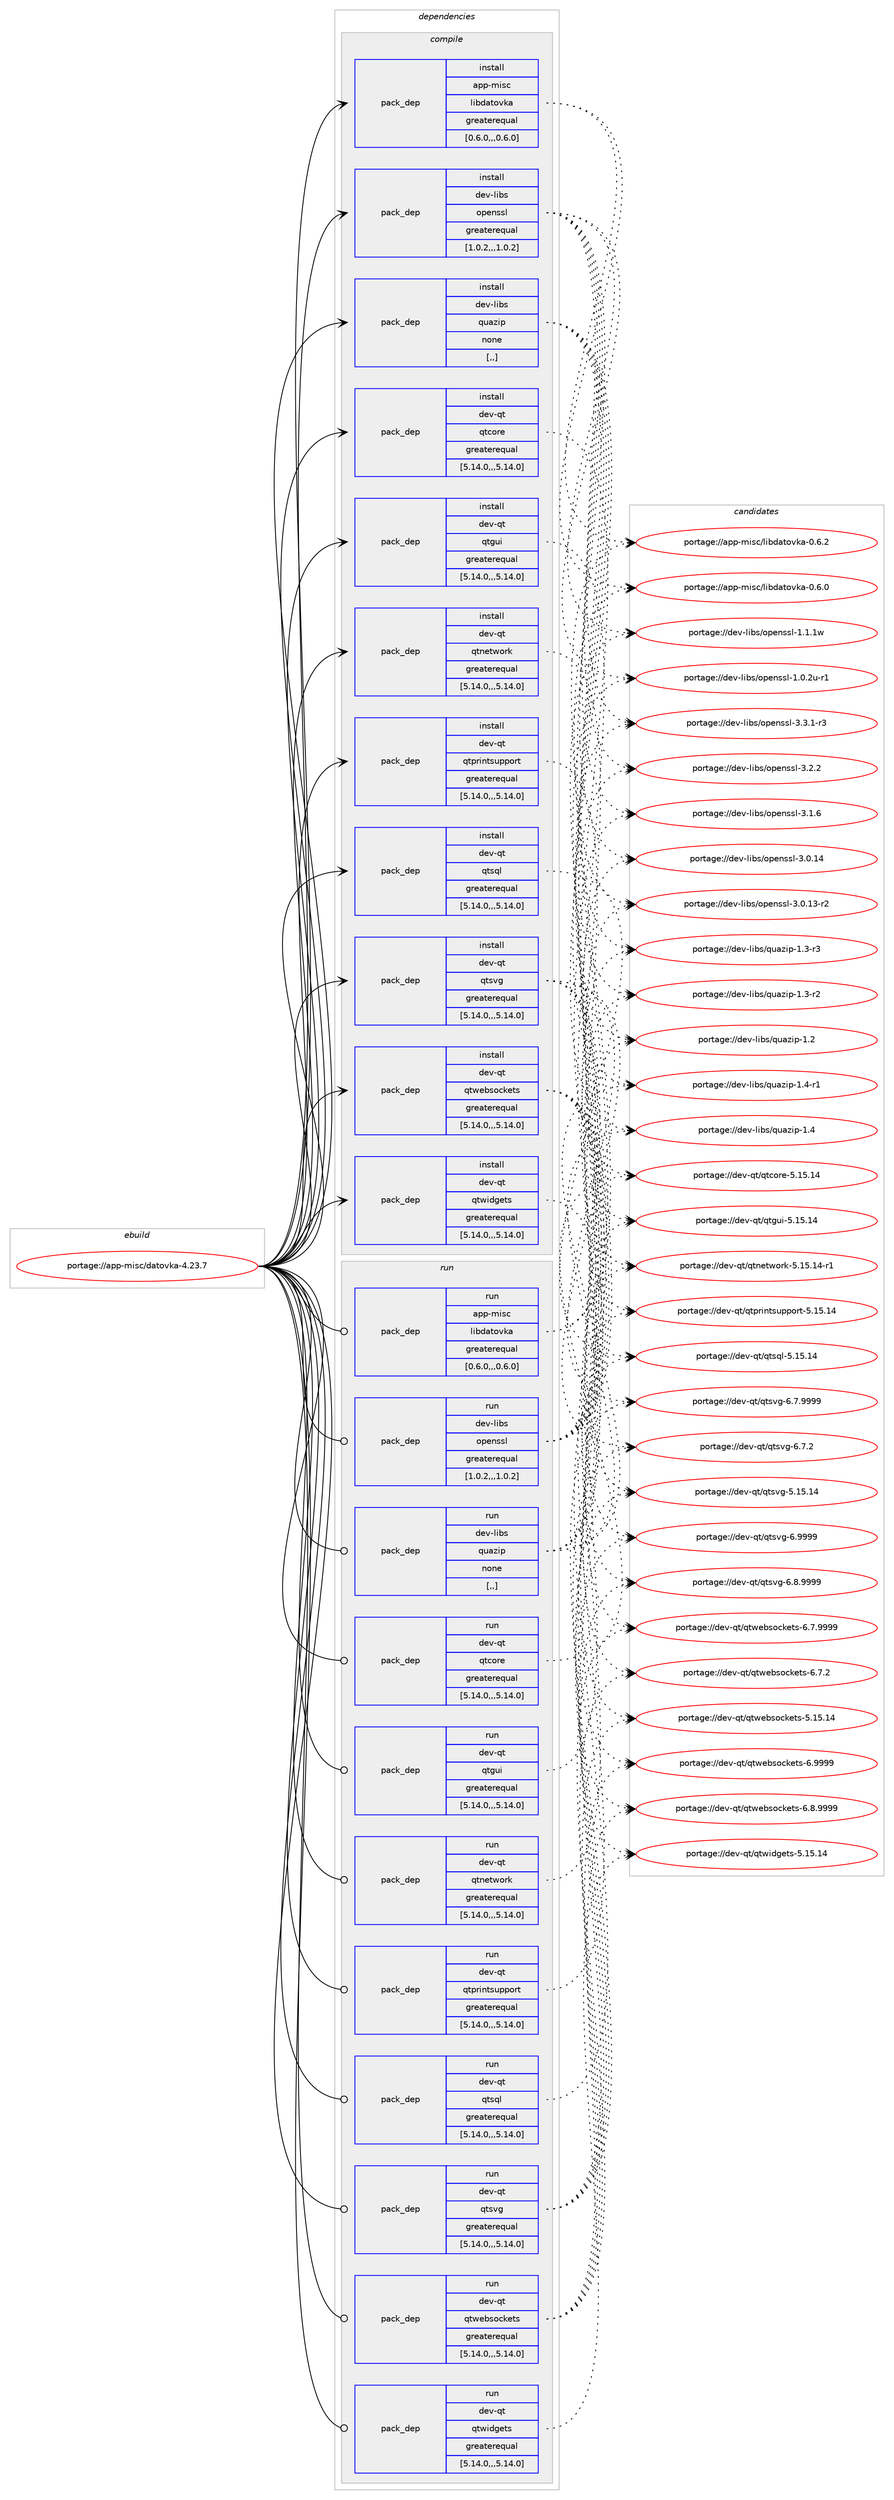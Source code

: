 digraph prolog {

# *************
# Graph options
# *************

newrank=true;
concentrate=true;
compound=true;
graph [rankdir=LR,fontname=Helvetica,fontsize=10,ranksep=1.5];#, ranksep=2.5, nodesep=0.2];
edge  [arrowhead=vee];
node  [fontname=Helvetica,fontsize=10];

# **********
# The ebuild
# **********

subgraph cluster_leftcol {
color=gray;
label=<<i>ebuild</i>>;
id [label="portage://app-misc/datovka-4.23.7", color=red, width=4, href="../app-misc/datovka-4.23.7.svg"];
}

# ****************
# The dependencies
# ****************

subgraph cluster_midcol {
color=gray;
label=<<i>dependencies</i>>;
subgraph cluster_compile {
fillcolor="#eeeeee";
style=filled;
label=<<i>compile</i>>;
subgraph pack388475 {
dependency533976 [label=<<TABLE BORDER="0" CELLBORDER="1" CELLSPACING="0" CELLPADDING="4" WIDTH="220"><TR><TD ROWSPAN="6" CELLPADDING="30">pack_dep</TD></TR><TR><TD WIDTH="110">install</TD></TR><TR><TD>app-misc</TD></TR><TR><TD>libdatovka</TD></TR><TR><TD>greaterequal</TD></TR><TR><TD>[0.6.0,,,0.6.0]</TD></TR></TABLE>>, shape=none, color=blue];
}
id:e -> dependency533976:w [weight=20,style="solid",arrowhead="vee"];
subgraph pack388476 {
dependency533977 [label=<<TABLE BORDER="0" CELLBORDER="1" CELLSPACING="0" CELLPADDING="4" WIDTH="220"><TR><TD ROWSPAN="6" CELLPADDING="30">pack_dep</TD></TR><TR><TD WIDTH="110">install</TD></TR><TR><TD>dev-libs</TD></TR><TR><TD>openssl</TD></TR><TR><TD>greaterequal</TD></TR><TR><TD>[1.0.2,,,1.0.2]</TD></TR></TABLE>>, shape=none, color=blue];
}
id:e -> dependency533977:w [weight=20,style="solid",arrowhead="vee"];
subgraph pack388477 {
dependency533978 [label=<<TABLE BORDER="0" CELLBORDER="1" CELLSPACING="0" CELLPADDING="4" WIDTH="220"><TR><TD ROWSPAN="6" CELLPADDING="30">pack_dep</TD></TR><TR><TD WIDTH="110">install</TD></TR><TR><TD>dev-libs</TD></TR><TR><TD>quazip</TD></TR><TR><TD>none</TD></TR><TR><TD>[,,]</TD></TR></TABLE>>, shape=none, color=blue];
}
id:e -> dependency533978:w [weight=20,style="solid",arrowhead="vee"];
subgraph pack388478 {
dependency533979 [label=<<TABLE BORDER="0" CELLBORDER="1" CELLSPACING="0" CELLPADDING="4" WIDTH="220"><TR><TD ROWSPAN="6" CELLPADDING="30">pack_dep</TD></TR><TR><TD WIDTH="110">install</TD></TR><TR><TD>dev-qt</TD></TR><TR><TD>qtcore</TD></TR><TR><TD>greaterequal</TD></TR><TR><TD>[5.14.0,,,5.14.0]</TD></TR></TABLE>>, shape=none, color=blue];
}
id:e -> dependency533979:w [weight=20,style="solid",arrowhead="vee"];
subgraph pack388479 {
dependency533980 [label=<<TABLE BORDER="0" CELLBORDER="1" CELLSPACING="0" CELLPADDING="4" WIDTH="220"><TR><TD ROWSPAN="6" CELLPADDING="30">pack_dep</TD></TR><TR><TD WIDTH="110">install</TD></TR><TR><TD>dev-qt</TD></TR><TR><TD>qtgui</TD></TR><TR><TD>greaterequal</TD></TR><TR><TD>[5.14.0,,,5.14.0]</TD></TR></TABLE>>, shape=none, color=blue];
}
id:e -> dependency533980:w [weight=20,style="solid",arrowhead="vee"];
subgraph pack388480 {
dependency533981 [label=<<TABLE BORDER="0" CELLBORDER="1" CELLSPACING="0" CELLPADDING="4" WIDTH="220"><TR><TD ROWSPAN="6" CELLPADDING="30">pack_dep</TD></TR><TR><TD WIDTH="110">install</TD></TR><TR><TD>dev-qt</TD></TR><TR><TD>qtnetwork</TD></TR><TR><TD>greaterequal</TD></TR><TR><TD>[5.14.0,,,5.14.0]</TD></TR></TABLE>>, shape=none, color=blue];
}
id:e -> dependency533981:w [weight=20,style="solid",arrowhead="vee"];
subgraph pack388481 {
dependency533982 [label=<<TABLE BORDER="0" CELLBORDER="1" CELLSPACING="0" CELLPADDING="4" WIDTH="220"><TR><TD ROWSPAN="6" CELLPADDING="30">pack_dep</TD></TR><TR><TD WIDTH="110">install</TD></TR><TR><TD>dev-qt</TD></TR><TR><TD>qtprintsupport</TD></TR><TR><TD>greaterequal</TD></TR><TR><TD>[5.14.0,,,5.14.0]</TD></TR></TABLE>>, shape=none, color=blue];
}
id:e -> dependency533982:w [weight=20,style="solid",arrowhead="vee"];
subgraph pack388482 {
dependency533983 [label=<<TABLE BORDER="0" CELLBORDER="1" CELLSPACING="0" CELLPADDING="4" WIDTH="220"><TR><TD ROWSPAN="6" CELLPADDING="30">pack_dep</TD></TR><TR><TD WIDTH="110">install</TD></TR><TR><TD>dev-qt</TD></TR><TR><TD>qtsql</TD></TR><TR><TD>greaterequal</TD></TR><TR><TD>[5.14.0,,,5.14.0]</TD></TR></TABLE>>, shape=none, color=blue];
}
id:e -> dependency533983:w [weight=20,style="solid",arrowhead="vee"];
subgraph pack388483 {
dependency533984 [label=<<TABLE BORDER="0" CELLBORDER="1" CELLSPACING="0" CELLPADDING="4" WIDTH="220"><TR><TD ROWSPAN="6" CELLPADDING="30">pack_dep</TD></TR><TR><TD WIDTH="110">install</TD></TR><TR><TD>dev-qt</TD></TR><TR><TD>qtsvg</TD></TR><TR><TD>greaterequal</TD></TR><TR><TD>[5.14.0,,,5.14.0]</TD></TR></TABLE>>, shape=none, color=blue];
}
id:e -> dependency533984:w [weight=20,style="solid",arrowhead="vee"];
subgraph pack388484 {
dependency533985 [label=<<TABLE BORDER="0" CELLBORDER="1" CELLSPACING="0" CELLPADDING="4" WIDTH="220"><TR><TD ROWSPAN="6" CELLPADDING="30">pack_dep</TD></TR><TR><TD WIDTH="110">install</TD></TR><TR><TD>dev-qt</TD></TR><TR><TD>qtwebsockets</TD></TR><TR><TD>greaterequal</TD></TR><TR><TD>[5.14.0,,,5.14.0]</TD></TR></TABLE>>, shape=none, color=blue];
}
id:e -> dependency533985:w [weight=20,style="solid",arrowhead="vee"];
subgraph pack388485 {
dependency533986 [label=<<TABLE BORDER="0" CELLBORDER="1" CELLSPACING="0" CELLPADDING="4" WIDTH="220"><TR><TD ROWSPAN="6" CELLPADDING="30">pack_dep</TD></TR><TR><TD WIDTH="110">install</TD></TR><TR><TD>dev-qt</TD></TR><TR><TD>qtwidgets</TD></TR><TR><TD>greaterequal</TD></TR><TR><TD>[5.14.0,,,5.14.0]</TD></TR></TABLE>>, shape=none, color=blue];
}
id:e -> dependency533986:w [weight=20,style="solid",arrowhead="vee"];
}
subgraph cluster_compileandrun {
fillcolor="#eeeeee";
style=filled;
label=<<i>compile and run</i>>;
}
subgraph cluster_run {
fillcolor="#eeeeee";
style=filled;
label=<<i>run</i>>;
subgraph pack388486 {
dependency533987 [label=<<TABLE BORDER="0" CELLBORDER="1" CELLSPACING="0" CELLPADDING="4" WIDTH="220"><TR><TD ROWSPAN="6" CELLPADDING="30">pack_dep</TD></TR><TR><TD WIDTH="110">run</TD></TR><TR><TD>app-misc</TD></TR><TR><TD>libdatovka</TD></TR><TR><TD>greaterequal</TD></TR><TR><TD>[0.6.0,,,0.6.0]</TD></TR></TABLE>>, shape=none, color=blue];
}
id:e -> dependency533987:w [weight=20,style="solid",arrowhead="odot"];
subgraph pack388487 {
dependency533988 [label=<<TABLE BORDER="0" CELLBORDER="1" CELLSPACING="0" CELLPADDING="4" WIDTH="220"><TR><TD ROWSPAN="6" CELLPADDING="30">pack_dep</TD></TR><TR><TD WIDTH="110">run</TD></TR><TR><TD>dev-libs</TD></TR><TR><TD>openssl</TD></TR><TR><TD>greaterequal</TD></TR><TR><TD>[1.0.2,,,1.0.2]</TD></TR></TABLE>>, shape=none, color=blue];
}
id:e -> dependency533988:w [weight=20,style="solid",arrowhead="odot"];
subgraph pack388488 {
dependency533989 [label=<<TABLE BORDER="0" CELLBORDER="1" CELLSPACING="0" CELLPADDING="4" WIDTH="220"><TR><TD ROWSPAN="6" CELLPADDING="30">pack_dep</TD></TR><TR><TD WIDTH="110">run</TD></TR><TR><TD>dev-libs</TD></TR><TR><TD>quazip</TD></TR><TR><TD>none</TD></TR><TR><TD>[,,]</TD></TR></TABLE>>, shape=none, color=blue];
}
id:e -> dependency533989:w [weight=20,style="solid",arrowhead="odot"];
subgraph pack388489 {
dependency533990 [label=<<TABLE BORDER="0" CELLBORDER="1" CELLSPACING="0" CELLPADDING="4" WIDTH="220"><TR><TD ROWSPAN="6" CELLPADDING="30">pack_dep</TD></TR><TR><TD WIDTH="110">run</TD></TR><TR><TD>dev-qt</TD></TR><TR><TD>qtcore</TD></TR><TR><TD>greaterequal</TD></TR><TR><TD>[5.14.0,,,5.14.0]</TD></TR></TABLE>>, shape=none, color=blue];
}
id:e -> dependency533990:w [weight=20,style="solid",arrowhead="odot"];
subgraph pack388490 {
dependency533991 [label=<<TABLE BORDER="0" CELLBORDER="1" CELLSPACING="0" CELLPADDING="4" WIDTH="220"><TR><TD ROWSPAN="6" CELLPADDING="30">pack_dep</TD></TR><TR><TD WIDTH="110">run</TD></TR><TR><TD>dev-qt</TD></TR><TR><TD>qtgui</TD></TR><TR><TD>greaterequal</TD></TR><TR><TD>[5.14.0,,,5.14.0]</TD></TR></TABLE>>, shape=none, color=blue];
}
id:e -> dependency533991:w [weight=20,style="solid",arrowhead="odot"];
subgraph pack388491 {
dependency533992 [label=<<TABLE BORDER="0" CELLBORDER="1" CELLSPACING="0" CELLPADDING="4" WIDTH="220"><TR><TD ROWSPAN="6" CELLPADDING="30">pack_dep</TD></TR><TR><TD WIDTH="110">run</TD></TR><TR><TD>dev-qt</TD></TR><TR><TD>qtnetwork</TD></TR><TR><TD>greaterequal</TD></TR><TR><TD>[5.14.0,,,5.14.0]</TD></TR></TABLE>>, shape=none, color=blue];
}
id:e -> dependency533992:w [weight=20,style="solid",arrowhead="odot"];
subgraph pack388492 {
dependency533993 [label=<<TABLE BORDER="0" CELLBORDER="1" CELLSPACING="0" CELLPADDING="4" WIDTH="220"><TR><TD ROWSPAN="6" CELLPADDING="30">pack_dep</TD></TR><TR><TD WIDTH="110">run</TD></TR><TR><TD>dev-qt</TD></TR><TR><TD>qtprintsupport</TD></TR><TR><TD>greaterequal</TD></TR><TR><TD>[5.14.0,,,5.14.0]</TD></TR></TABLE>>, shape=none, color=blue];
}
id:e -> dependency533993:w [weight=20,style="solid",arrowhead="odot"];
subgraph pack388493 {
dependency533994 [label=<<TABLE BORDER="0" CELLBORDER="1" CELLSPACING="0" CELLPADDING="4" WIDTH="220"><TR><TD ROWSPAN="6" CELLPADDING="30">pack_dep</TD></TR><TR><TD WIDTH="110">run</TD></TR><TR><TD>dev-qt</TD></TR><TR><TD>qtsql</TD></TR><TR><TD>greaterequal</TD></TR><TR><TD>[5.14.0,,,5.14.0]</TD></TR></TABLE>>, shape=none, color=blue];
}
id:e -> dependency533994:w [weight=20,style="solid",arrowhead="odot"];
subgraph pack388494 {
dependency533995 [label=<<TABLE BORDER="0" CELLBORDER="1" CELLSPACING="0" CELLPADDING="4" WIDTH="220"><TR><TD ROWSPAN="6" CELLPADDING="30">pack_dep</TD></TR><TR><TD WIDTH="110">run</TD></TR><TR><TD>dev-qt</TD></TR><TR><TD>qtsvg</TD></TR><TR><TD>greaterequal</TD></TR><TR><TD>[5.14.0,,,5.14.0]</TD></TR></TABLE>>, shape=none, color=blue];
}
id:e -> dependency533995:w [weight=20,style="solid",arrowhead="odot"];
subgraph pack388495 {
dependency533996 [label=<<TABLE BORDER="0" CELLBORDER="1" CELLSPACING="0" CELLPADDING="4" WIDTH="220"><TR><TD ROWSPAN="6" CELLPADDING="30">pack_dep</TD></TR><TR><TD WIDTH="110">run</TD></TR><TR><TD>dev-qt</TD></TR><TR><TD>qtwebsockets</TD></TR><TR><TD>greaterequal</TD></TR><TR><TD>[5.14.0,,,5.14.0]</TD></TR></TABLE>>, shape=none, color=blue];
}
id:e -> dependency533996:w [weight=20,style="solid",arrowhead="odot"];
subgraph pack388496 {
dependency533997 [label=<<TABLE BORDER="0" CELLBORDER="1" CELLSPACING="0" CELLPADDING="4" WIDTH="220"><TR><TD ROWSPAN="6" CELLPADDING="30">pack_dep</TD></TR><TR><TD WIDTH="110">run</TD></TR><TR><TD>dev-qt</TD></TR><TR><TD>qtwidgets</TD></TR><TR><TD>greaterequal</TD></TR><TR><TD>[5.14.0,,,5.14.0]</TD></TR></TABLE>>, shape=none, color=blue];
}
id:e -> dependency533997:w [weight=20,style="solid",arrowhead="odot"];
}
}

# **************
# The candidates
# **************

subgraph cluster_choices {
rank=same;
color=gray;
label=<<i>candidates</i>>;

subgraph choice388475 {
color=black;
nodesep=1;
choice97112112451091051159947108105981009711611111810797454846544650 [label="portage://app-misc/libdatovka-0.6.2", color=red, width=4,href="../app-misc/libdatovka-0.6.2.svg"];
choice97112112451091051159947108105981009711611111810797454846544648 [label="portage://app-misc/libdatovka-0.6.0", color=red, width=4,href="../app-misc/libdatovka-0.6.0.svg"];
dependency533976:e -> choice97112112451091051159947108105981009711611111810797454846544650:w [style=dotted,weight="100"];
dependency533976:e -> choice97112112451091051159947108105981009711611111810797454846544648:w [style=dotted,weight="100"];
}
subgraph choice388476 {
color=black;
nodesep=1;
choice1001011184510810598115471111121011101151151084551465146494511451 [label="portage://dev-libs/openssl-3.3.1-r3", color=red, width=4,href="../dev-libs/openssl-3.3.1-r3.svg"];
choice100101118451081059811547111112101110115115108455146504650 [label="portage://dev-libs/openssl-3.2.2", color=red, width=4,href="../dev-libs/openssl-3.2.2.svg"];
choice100101118451081059811547111112101110115115108455146494654 [label="portage://dev-libs/openssl-3.1.6", color=red, width=4,href="../dev-libs/openssl-3.1.6.svg"];
choice10010111845108105981154711111210111011511510845514648464952 [label="portage://dev-libs/openssl-3.0.14", color=red, width=4,href="../dev-libs/openssl-3.0.14.svg"];
choice100101118451081059811547111112101110115115108455146484649514511450 [label="portage://dev-libs/openssl-3.0.13-r2", color=red, width=4,href="../dev-libs/openssl-3.0.13-r2.svg"];
choice100101118451081059811547111112101110115115108454946494649119 [label="portage://dev-libs/openssl-1.1.1w", color=red, width=4,href="../dev-libs/openssl-1.1.1w.svg"];
choice1001011184510810598115471111121011101151151084549464846501174511449 [label="portage://dev-libs/openssl-1.0.2u-r1", color=red, width=4,href="../dev-libs/openssl-1.0.2u-r1.svg"];
dependency533977:e -> choice1001011184510810598115471111121011101151151084551465146494511451:w [style=dotted,weight="100"];
dependency533977:e -> choice100101118451081059811547111112101110115115108455146504650:w [style=dotted,weight="100"];
dependency533977:e -> choice100101118451081059811547111112101110115115108455146494654:w [style=dotted,weight="100"];
dependency533977:e -> choice10010111845108105981154711111210111011511510845514648464952:w [style=dotted,weight="100"];
dependency533977:e -> choice100101118451081059811547111112101110115115108455146484649514511450:w [style=dotted,weight="100"];
dependency533977:e -> choice100101118451081059811547111112101110115115108454946494649119:w [style=dotted,weight="100"];
dependency533977:e -> choice1001011184510810598115471111121011101151151084549464846501174511449:w [style=dotted,weight="100"];
}
subgraph choice388477 {
color=black;
nodesep=1;
choice10010111845108105981154711311797122105112454946524511449 [label="portage://dev-libs/quazip-1.4-r1", color=red, width=4,href="../dev-libs/quazip-1.4-r1.svg"];
choice1001011184510810598115471131179712210511245494652 [label="portage://dev-libs/quazip-1.4", color=red, width=4,href="../dev-libs/quazip-1.4.svg"];
choice10010111845108105981154711311797122105112454946514511451 [label="portage://dev-libs/quazip-1.3-r3", color=red, width=4,href="../dev-libs/quazip-1.3-r3.svg"];
choice10010111845108105981154711311797122105112454946514511450 [label="portage://dev-libs/quazip-1.3-r2", color=red, width=4,href="../dev-libs/quazip-1.3-r2.svg"];
choice1001011184510810598115471131179712210511245494650 [label="portage://dev-libs/quazip-1.2", color=red, width=4,href="../dev-libs/quazip-1.2.svg"];
dependency533978:e -> choice10010111845108105981154711311797122105112454946524511449:w [style=dotted,weight="100"];
dependency533978:e -> choice1001011184510810598115471131179712210511245494652:w [style=dotted,weight="100"];
dependency533978:e -> choice10010111845108105981154711311797122105112454946514511451:w [style=dotted,weight="100"];
dependency533978:e -> choice10010111845108105981154711311797122105112454946514511450:w [style=dotted,weight="100"];
dependency533978:e -> choice1001011184510810598115471131179712210511245494650:w [style=dotted,weight="100"];
}
subgraph choice388478 {
color=black;
nodesep=1;
choice1001011184511311647113116991111141014553464953464952 [label="portage://dev-qt/qtcore-5.15.14", color=red, width=4,href="../dev-qt/qtcore-5.15.14.svg"];
dependency533979:e -> choice1001011184511311647113116991111141014553464953464952:w [style=dotted,weight="100"];
}
subgraph choice388479 {
color=black;
nodesep=1;
choice10010111845113116471131161031171054553464953464952 [label="portage://dev-qt/qtgui-5.15.14", color=red, width=4,href="../dev-qt/qtgui-5.15.14.svg"];
dependency533980:e -> choice10010111845113116471131161031171054553464953464952:w [style=dotted,weight="100"];
}
subgraph choice388480 {
color=black;
nodesep=1;
choice100101118451131164711311611010111611911111410745534649534649524511449 [label="portage://dev-qt/qtnetwork-5.15.14-r1", color=red, width=4,href="../dev-qt/qtnetwork-5.15.14-r1.svg"];
dependency533981:e -> choice100101118451131164711311611010111611911111410745534649534649524511449:w [style=dotted,weight="100"];
}
subgraph choice388481 {
color=black;
nodesep=1;
choice10010111845113116471131161121141051101161151171121121111141164553464953464952 [label="portage://dev-qt/qtprintsupport-5.15.14", color=red, width=4,href="../dev-qt/qtprintsupport-5.15.14.svg"];
dependency533982:e -> choice10010111845113116471131161121141051101161151171121121111141164553464953464952:w [style=dotted,weight="100"];
}
subgraph choice388482 {
color=black;
nodesep=1;
choice10010111845113116471131161151131084553464953464952 [label="portage://dev-qt/qtsql-5.15.14", color=red, width=4,href="../dev-qt/qtsql-5.15.14.svg"];
dependency533983:e -> choice10010111845113116471131161151131084553464953464952:w [style=dotted,weight="100"];
}
subgraph choice388483 {
color=black;
nodesep=1;
choice100101118451131164711311611511810345544657575757 [label="portage://dev-qt/qtsvg-6.9999", color=red, width=4,href="../dev-qt/qtsvg-6.9999.svg"];
choice1001011184511311647113116115118103455446564657575757 [label="portage://dev-qt/qtsvg-6.8.9999", color=red, width=4,href="../dev-qt/qtsvg-6.8.9999.svg"];
choice1001011184511311647113116115118103455446554657575757 [label="portage://dev-qt/qtsvg-6.7.9999", color=red, width=4,href="../dev-qt/qtsvg-6.7.9999.svg"];
choice1001011184511311647113116115118103455446554650 [label="portage://dev-qt/qtsvg-6.7.2", color=red, width=4,href="../dev-qt/qtsvg-6.7.2.svg"];
choice10010111845113116471131161151181034553464953464952 [label="portage://dev-qt/qtsvg-5.15.14", color=red, width=4,href="../dev-qt/qtsvg-5.15.14.svg"];
dependency533984:e -> choice100101118451131164711311611511810345544657575757:w [style=dotted,weight="100"];
dependency533984:e -> choice1001011184511311647113116115118103455446564657575757:w [style=dotted,weight="100"];
dependency533984:e -> choice1001011184511311647113116115118103455446554657575757:w [style=dotted,weight="100"];
dependency533984:e -> choice1001011184511311647113116115118103455446554650:w [style=dotted,weight="100"];
dependency533984:e -> choice10010111845113116471131161151181034553464953464952:w [style=dotted,weight="100"];
}
subgraph choice388484 {
color=black;
nodesep=1;
choice1001011184511311647113116119101981151119910710111611545544657575757 [label="portage://dev-qt/qtwebsockets-6.9999", color=red, width=4,href="../dev-qt/qtwebsockets-6.9999.svg"];
choice10010111845113116471131161191019811511199107101116115455446564657575757 [label="portage://dev-qt/qtwebsockets-6.8.9999", color=red, width=4,href="../dev-qt/qtwebsockets-6.8.9999.svg"];
choice10010111845113116471131161191019811511199107101116115455446554657575757 [label="portage://dev-qt/qtwebsockets-6.7.9999", color=red, width=4,href="../dev-qt/qtwebsockets-6.7.9999.svg"];
choice10010111845113116471131161191019811511199107101116115455446554650 [label="portage://dev-qt/qtwebsockets-6.7.2", color=red, width=4,href="../dev-qt/qtwebsockets-6.7.2.svg"];
choice100101118451131164711311611910198115111991071011161154553464953464952 [label="portage://dev-qt/qtwebsockets-5.15.14", color=red, width=4,href="../dev-qt/qtwebsockets-5.15.14.svg"];
dependency533985:e -> choice1001011184511311647113116119101981151119910710111611545544657575757:w [style=dotted,weight="100"];
dependency533985:e -> choice10010111845113116471131161191019811511199107101116115455446564657575757:w [style=dotted,weight="100"];
dependency533985:e -> choice10010111845113116471131161191019811511199107101116115455446554657575757:w [style=dotted,weight="100"];
dependency533985:e -> choice10010111845113116471131161191019811511199107101116115455446554650:w [style=dotted,weight="100"];
dependency533985:e -> choice100101118451131164711311611910198115111991071011161154553464953464952:w [style=dotted,weight="100"];
}
subgraph choice388485 {
color=black;
nodesep=1;
choice10010111845113116471131161191051001031011161154553464953464952 [label="portage://dev-qt/qtwidgets-5.15.14", color=red, width=4,href="../dev-qt/qtwidgets-5.15.14.svg"];
dependency533986:e -> choice10010111845113116471131161191051001031011161154553464953464952:w [style=dotted,weight="100"];
}
subgraph choice388486 {
color=black;
nodesep=1;
choice97112112451091051159947108105981009711611111810797454846544650 [label="portage://app-misc/libdatovka-0.6.2", color=red, width=4,href="../app-misc/libdatovka-0.6.2.svg"];
choice97112112451091051159947108105981009711611111810797454846544648 [label="portage://app-misc/libdatovka-0.6.0", color=red, width=4,href="../app-misc/libdatovka-0.6.0.svg"];
dependency533987:e -> choice97112112451091051159947108105981009711611111810797454846544650:w [style=dotted,weight="100"];
dependency533987:e -> choice97112112451091051159947108105981009711611111810797454846544648:w [style=dotted,weight="100"];
}
subgraph choice388487 {
color=black;
nodesep=1;
choice1001011184510810598115471111121011101151151084551465146494511451 [label="portage://dev-libs/openssl-3.3.1-r3", color=red, width=4,href="../dev-libs/openssl-3.3.1-r3.svg"];
choice100101118451081059811547111112101110115115108455146504650 [label="portage://dev-libs/openssl-3.2.2", color=red, width=4,href="../dev-libs/openssl-3.2.2.svg"];
choice100101118451081059811547111112101110115115108455146494654 [label="portage://dev-libs/openssl-3.1.6", color=red, width=4,href="../dev-libs/openssl-3.1.6.svg"];
choice10010111845108105981154711111210111011511510845514648464952 [label="portage://dev-libs/openssl-3.0.14", color=red, width=4,href="../dev-libs/openssl-3.0.14.svg"];
choice100101118451081059811547111112101110115115108455146484649514511450 [label="portage://dev-libs/openssl-3.0.13-r2", color=red, width=4,href="../dev-libs/openssl-3.0.13-r2.svg"];
choice100101118451081059811547111112101110115115108454946494649119 [label="portage://dev-libs/openssl-1.1.1w", color=red, width=4,href="../dev-libs/openssl-1.1.1w.svg"];
choice1001011184510810598115471111121011101151151084549464846501174511449 [label="portage://dev-libs/openssl-1.0.2u-r1", color=red, width=4,href="../dev-libs/openssl-1.0.2u-r1.svg"];
dependency533988:e -> choice1001011184510810598115471111121011101151151084551465146494511451:w [style=dotted,weight="100"];
dependency533988:e -> choice100101118451081059811547111112101110115115108455146504650:w [style=dotted,weight="100"];
dependency533988:e -> choice100101118451081059811547111112101110115115108455146494654:w [style=dotted,weight="100"];
dependency533988:e -> choice10010111845108105981154711111210111011511510845514648464952:w [style=dotted,weight="100"];
dependency533988:e -> choice100101118451081059811547111112101110115115108455146484649514511450:w [style=dotted,weight="100"];
dependency533988:e -> choice100101118451081059811547111112101110115115108454946494649119:w [style=dotted,weight="100"];
dependency533988:e -> choice1001011184510810598115471111121011101151151084549464846501174511449:w [style=dotted,weight="100"];
}
subgraph choice388488 {
color=black;
nodesep=1;
choice10010111845108105981154711311797122105112454946524511449 [label="portage://dev-libs/quazip-1.4-r1", color=red, width=4,href="../dev-libs/quazip-1.4-r1.svg"];
choice1001011184510810598115471131179712210511245494652 [label="portage://dev-libs/quazip-1.4", color=red, width=4,href="../dev-libs/quazip-1.4.svg"];
choice10010111845108105981154711311797122105112454946514511451 [label="portage://dev-libs/quazip-1.3-r3", color=red, width=4,href="../dev-libs/quazip-1.3-r3.svg"];
choice10010111845108105981154711311797122105112454946514511450 [label="portage://dev-libs/quazip-1.3-r2", color=red, width=4,href="../dev-libs/quazip-1.3-r2.svg"];
choice1001011184510810598115471131179712210511245494650 [label="portage://dev-libs/quazip-1.2", color=red, width=4,href="../dev-libs/quazip-1.2.svg"];
dependency533989:e -> choice10010111845108105981154711311797122105112454946524511449:w [style=dotted,weight="100"];
dependency533989:e -> choice1001011184510810598115471131179712210511245494652:w [style=dotted,weight="100"];
dependency533989:e -> choice10010111845108105981154711311797122105112454946514511451:w [style=dotted,weight="100"];
dependency533989:e -> choice10010111845108105981154711311797122105112454946514511450:w [style=dotted,weight="100"];
dependency533989:e -> choice1001011184510810598115471131179712210511245494650:w [style=dotted,weight="100"];
}
subgraph choice388489 {
color=black;
nodesep=1;
choice1001011184511311647113116991111141014553464953464952 [label="portage://dev-qt/qtcore-5.15.14", color=red, width=4,href="../dev-qt/qtcore-5.15.14.svg"];
dependency533990:e -> choice1001011184511311647113116991111141014553464953464952:w [style=dotted,weight="100"];
}
subgraph choice388490 {
color=black;
nodesep=1;
choice10010111845113116471131161031171054553464953464952 [label="portage://dev-qt/qtgui-5.15.14", color=red, width=4,href="../dev-qt/qtgui-5.15.14.svg"];
dependency533991:e -> choice10010111845113116471131161031171054553464953464952:w [style=dotted,weight="100"];
}
subgraph choice388491 {
color=black;
nodesep=1;
choice100101118451131164711311611010111611911111410745534649534649524511449 [label="portage://dev-qt/qtnetwork-5.15.14-r1", color=red, width=4,href="../dev-qt/qtnetwork-5.15.14-r1.svg"];
dependency533992:e -> choice100101118451131164711311611010111611911111410745534649534649524511449:w [style=dotted,weight="100"];
}
subgraph choice388492 {
color=black;
nodesep=1;
choice10010111845113116471131161121141051101161151171121121111141164553464953464952 [label="portage://dev-qt/qtprintsupport-5.15.14", color=red, width=4,href="../dev-qt/qtprintsupport-5.15.14.svg"];
dependency533993:e -> choice10010111845113116471131161121141051101161151171121121111141164553464953464952:w [style=dotted,weight="100"];
}
subgraph choice388493 {
color=black;
nodesep=1;
choice10010111845113116471131161151131084553464953464952 [label="portage://dev-qt/qtsql-5.15.14", color=red, width=4,href="../dev-qt/qtsql-5.15.14.svg"];
dependency533994:e -> choice10010111845113116471131161151131084553464953464952:w [style=dotted,weight="100"];
}
subgraph choice388494 {
color=black;
nodesep=1;
choice100101118451131164711311611511810345544657575757 [label="portage://dev-qt/qtsvg-6.9999", color=red, width=4,href="../dev-qt/qtsvg-6.9999.svg"];
choice1001011184511311647113116115118103455446564657575757 [label="portage://dev-qt/qtsvg-6.8.9999", color=red, width=4,href="../dev-qt/qtsvg-6.8.9999.svg"];
choice1001011184511311647113116115118103455446554657575757 [label="portage://dev-qt/qtsvg-6.7.9999", color=red, width=4,href="../dev-qt/qtsvg-6.7.9999.svg"];
choice1001011184511311647113116115118103455446554650 [label="portage://dev-qt/qtsvg-6.7.2", color=red, width=4,href="../dev-qt/qtsvg-6.7.2.svg"];
choice10010111845113116471131161151181034553464953464952 [label="portage://dev-qt/qtsvg-5.15.14", color=red, width=4,href="../dev-qt/qtsvg-5.15.14.svg"];
dependency533995:e -> choice100101118451131164711311611511810345544657575757:w [style=dotted,weight="100"];
dependency533995:e -> choice1001011184511311647113116115118103455446564657575757:w [style=dotted,weight="100"];
dependency533995:e -> choice1001011184511311647113116115118103455446554657575757:w [style=dotted,weight="100"];
dependency533995:e -> choice1001011184511311647113116115118103455446554650:w [style=dotted,weight="100"];
dependency533995:e -> choice10010111845113116471131161151181034553464953464952:w [style=dotted,weight="100"];
}
subgraph choice388495 {
color=black;
nodesep=1;
choice1001011184511311647113116119101981151119910710111611545544657575757 [label="portage://dev-qt/qtwebsockets-6.9999", color=red, width=4,href="../dev-qt/qtwebsockets-6.9999.svg"];
choice10010111845113116471131161191019811511199107101116115455446564657575757 [label="portage://dev-qt/qtwebsockets-6.8.9999", color=red, width=4,href="../dev-qt/qtwebsockets-6.8.9999.svg"];
choice10010111845113116471131161191019811511199107101116115455446554657575757 [label="portage://dev-qt/qtwebsockets-6.7.9999", color=red, width=4,href="../dev-qt/qtwebsockets-6.7.9999.svg"];
choice10010111845113116471131161191019811511199107101116115455446554650 [label="portage://dev-qt/qtwebsockets-6.7.2", color=red, width=4,href="../dev-qt/qtwebsockets-6.7.2.svg"];
choice100101118451131164711311611910198115111991071011161154553464953464952 [label="portage://dev-qt/qtwebsockets-5.15.14", color=red, width=4,href="../dev-qt/qtwebsockets-5.15.14.svg"];
dependency533996:e -> choice1001011184511311647113116119101981151119910710111611545544657575757:w [style=dotted,weight="100"];
dependency533996:e -> choice10010111845113116471131161191019811511199107101116115455446564657575757:w [style=dotted,weight="100"];
dependency533996:e -> choice10010111845113116471131161191019811511199107101116115455446554657575757:w [style=dotted,weight="100"];
dependency533996:e -> choice10010111845113116471131161191019811511199107101116115455446554650:w [style=dotted,weight="100"];
dependency533996:e -> choice100101118451131164711311611910198115111991071011161154553464953464952:w [style=dotted,weight="100"];
}
subgraph choice388496 {
color=black;
nodesep=1;
choice10010111845113116471131161191051001031011161154553464953464952 [label="portage://dev-qt/qtwidgets-5.15.14", color=red, width=4,href="../dev-qt/qtwidgets-5.15.14.svg"];
dependency533997:e -> choice10010111845113116471131161191051001031011161154553464953464952:w [style=dotted,weight="100"];
}
}

}
